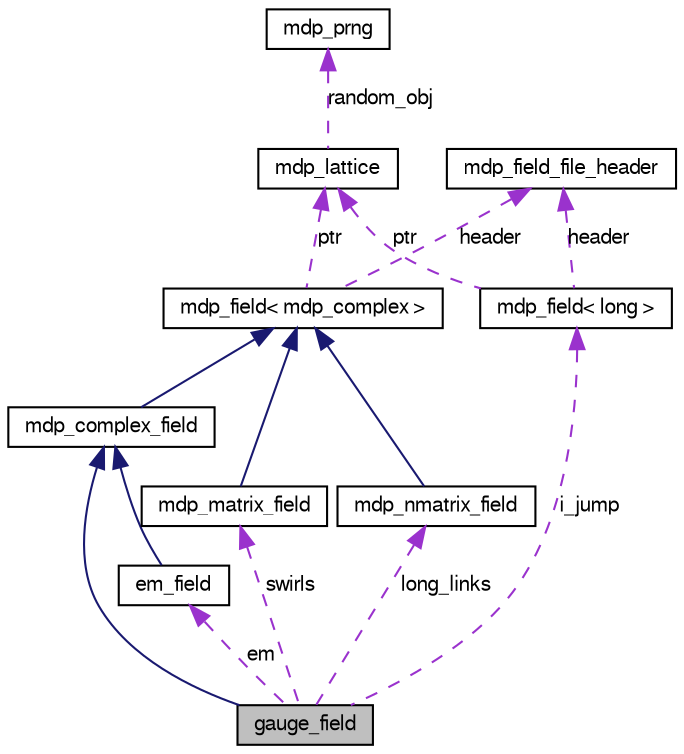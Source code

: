 digraph G
{
  edge [fontname="FreeSans",fontsize="10",labelfontname="FreeSans",labelfontsize="10"];
  node [fontname="FreeSans",fontsize="10",shape=record];
  Node1 [label="gauge_field",height=0.2,width=0.4,color="black", fillcolor="grey75", style="filled" fontcolor="black"];
  Node2 -> Node1 [dir=back,color="midnightblue",fontsize="10",style="solid",fontname="FreeSans"];
  Node2 [label="mdp_complex_field",height=0.2,width=0.4,color="black", fillcolor="white", style="filled",URL="$classmdp__complex__field.html",tooltip="field of complex numbers or vectors of complex numbers"];
  Node3 -> Node2 [dir=back,color="midnightblue",fontsize="10",style="solid",fontname="FreeSans"];
  Node3 [label="mdp_field\< mdp_complex \>",height=0.2,width=0.4,color="black", fillcolor="white", style="filled",URL="$classmdp__field.html"];
  Node4 -> Node3 [dir=back,color="darkorchid3",fontsize="10",style="dashed",label="ptr",fontname="FreeSans"];
  Node4 [label="mdp_lattice",height=0.2,width=0.4,color="black", fillcolor="white", style="filled",URL="$classmdp__lattice.html",tooltip="distributed lattice object"];
  Node5 -> Node4 [dir=back,color="darkorchid3",fontsize="10",style="dashed",label="random_obj",fontname="FreeSans"];
  Node5 [label="mdp_prng",height=0.2,width=0.4,color="black", fillcolor="white", style="filled",URL="$classmdp__prng.html",tooltip="Marsaglia&#39;s random number generator (same as UKQCD)."];
  Node6 -> Node3 [dir=back,color="darkorchid3",fontsize="10",style="dashed",label="header",fontname="FreeSans"];
  Node6 [label="mdp_field_file_header",height=0.2,width=0.4,color="black", fillcolor="white", style="filled",URL="$classmdp__field__file__header.html",tooltip="header for field file IO"];
  Node7 -> Node1 [dir=back,color="darkorchid3",fontsize="10",style="dashed",label="swirls",fontname="FreeSans"];
  Node7 [label="mdp_matrix_field",height=0.2,width=0.4,color="black", fillcolor="white", style="filled",URL="$classmdp__matrix__field.html",tooltip="a field of matrices"];
  Node3 -> Node7 [dir=back,color="midnightblue",fontsize="10",style="solid",fontname="FreeSans"];
  Node8 -> Node1 [dir=back,color="darkorchid3",fontsize="10",style="dashed",label="long_links",fontname="FreeSans"];
  Node8 [label="mdp_nmatrix_field",height=0.2,width=0.4,color="black", fillcolor="white", style="filled",URL="$classmdp__nmatrix__field.html",tooltip="field of vectors of matrices"];
  Node3 -> Node8 [dir=back,color="midnightblue",fontsize="10",style="solid",fontname="FreeSans"];
  Node9 -> Node1 [dir=back,color="darkorchid3",fontsize="10",style="dashed",label="i_jump",fontname="FreeSans"];
  Node9 [label="mdp_field\< long \>",height=0.2,width=0.4,color="black", fillcolor="white", style="filled",URL="$classmdp__field.html"];
  Node4 -> Node9 [dir=back,color="darkorchid3",fontsize="10",style="dashed",label="ptr",fontname="FreeSans"];
  Node6 -> Node9 [dir=back,color="darkorchid3",fontsize="10",style="dashed",label="header",fontname="FreeSans"];
  Node10 -> Node1 [dir=back,color="darkorchid3",fontsize="10",style="dashed",label="em",fontname="FreeSans"];
  Node10 [label="em_field",height=0.2,width=0.4,color="black", fillcolor="white", style="filled",URL="$classem__field.html",tooltip="the chromo-electr-magnetic field for any SU(n)"];
  Node2 -> Node10 [dir=back,color="midnightblue",fontsize="10",style="solid",fontname="FreeSans"];
}
